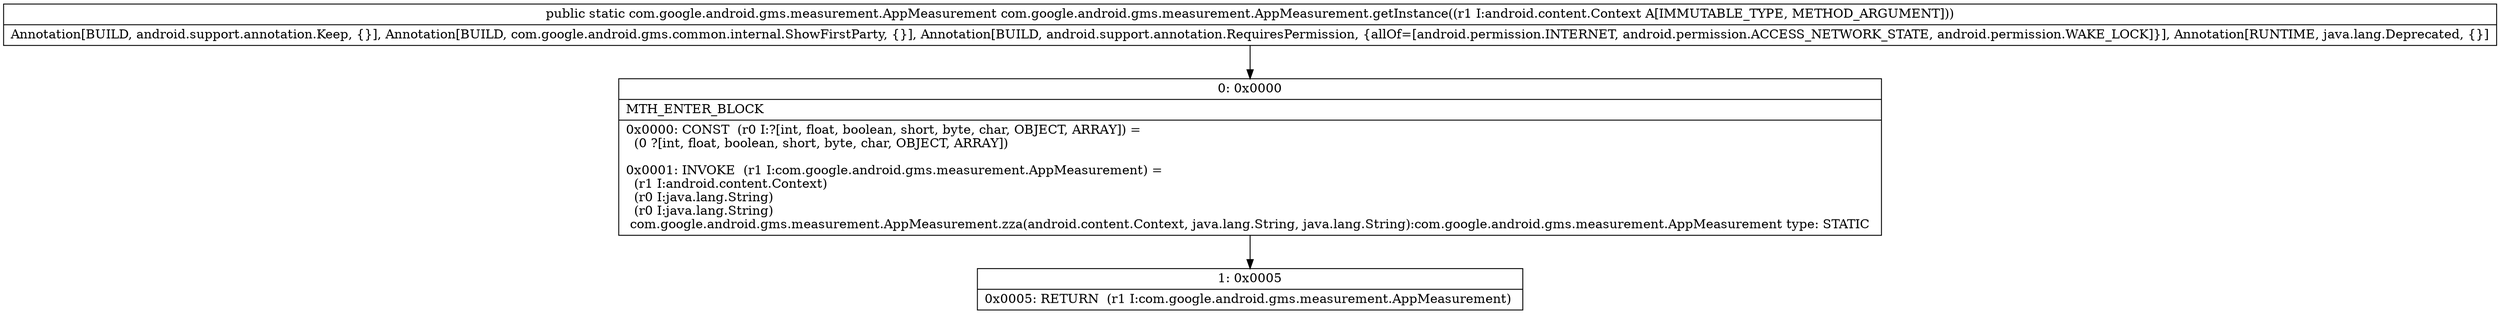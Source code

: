 digraph "CFG forcom.google.android.gms.measurement.AppMeasurement.getInstance(Landroid\/content\/Context;)Lcom\/google\/android\/gms\/measurement\/AppMeasurement;" {
Node_0 [shape=record,label="{0\:\ 0x0000|MTH_ENTER_BLOCK\l|0x0000: CONST  (r0 I:?[int, float, boolean, short, byte, char, OBJECT, ARRAY]) = \l  (0 ?[int, float, boolean, short, byte, char, OBJECT, ARRAY])\l \l0x0001: INVOKE  (r1 I:com.google.android.gms.measurement.AppMeasurement) = \l  (r1 I:android.content.Context)\l  (r0 I:java.lang.String)\l  (r0 I:java.lang.String)\l com.google.android.gms.measurement.AppMeasurement.zza(android.content.Context, java.lang.String, java.lang.String):com.google.android.gms.measurement.AppMeasurement type: STATIC \l}"];
Node_1 [shape=record,label="{1\:\ 0x0005|0x0005: RETURN  (r1 I:com.google.android.gms.measurement.AppMeasurement) \l}"];
MethodNode[shape=record,label="{public static com.google.android.gms.measurement.AppMeasurement com.google.android.gms.measurement.AppMeasurement.getInstance((r1 I:android.content.Context A[IMMUTABLE_TYPE, METHOD_ARGUMENT]))  | Annotation[BUILD, android.support.annotation.Keep, \{\}], Annotation[BUILD, com.google.android.gms.common.internal.ShowFirstParty, \{\}], Annotation[BUILD, android.support.annotation.RequiresPermission, \{allOf=[android.permission.INTERNET, android.permission.ACCESS_NETWORK_STATE, android.permission.WAKE_LOCK]\}], Annotation[RUNTIME, java.lang.Deprecated, \{\}]\l}"];
MethodNode -> Node_0;
Node_0 -> Node_1;
}

